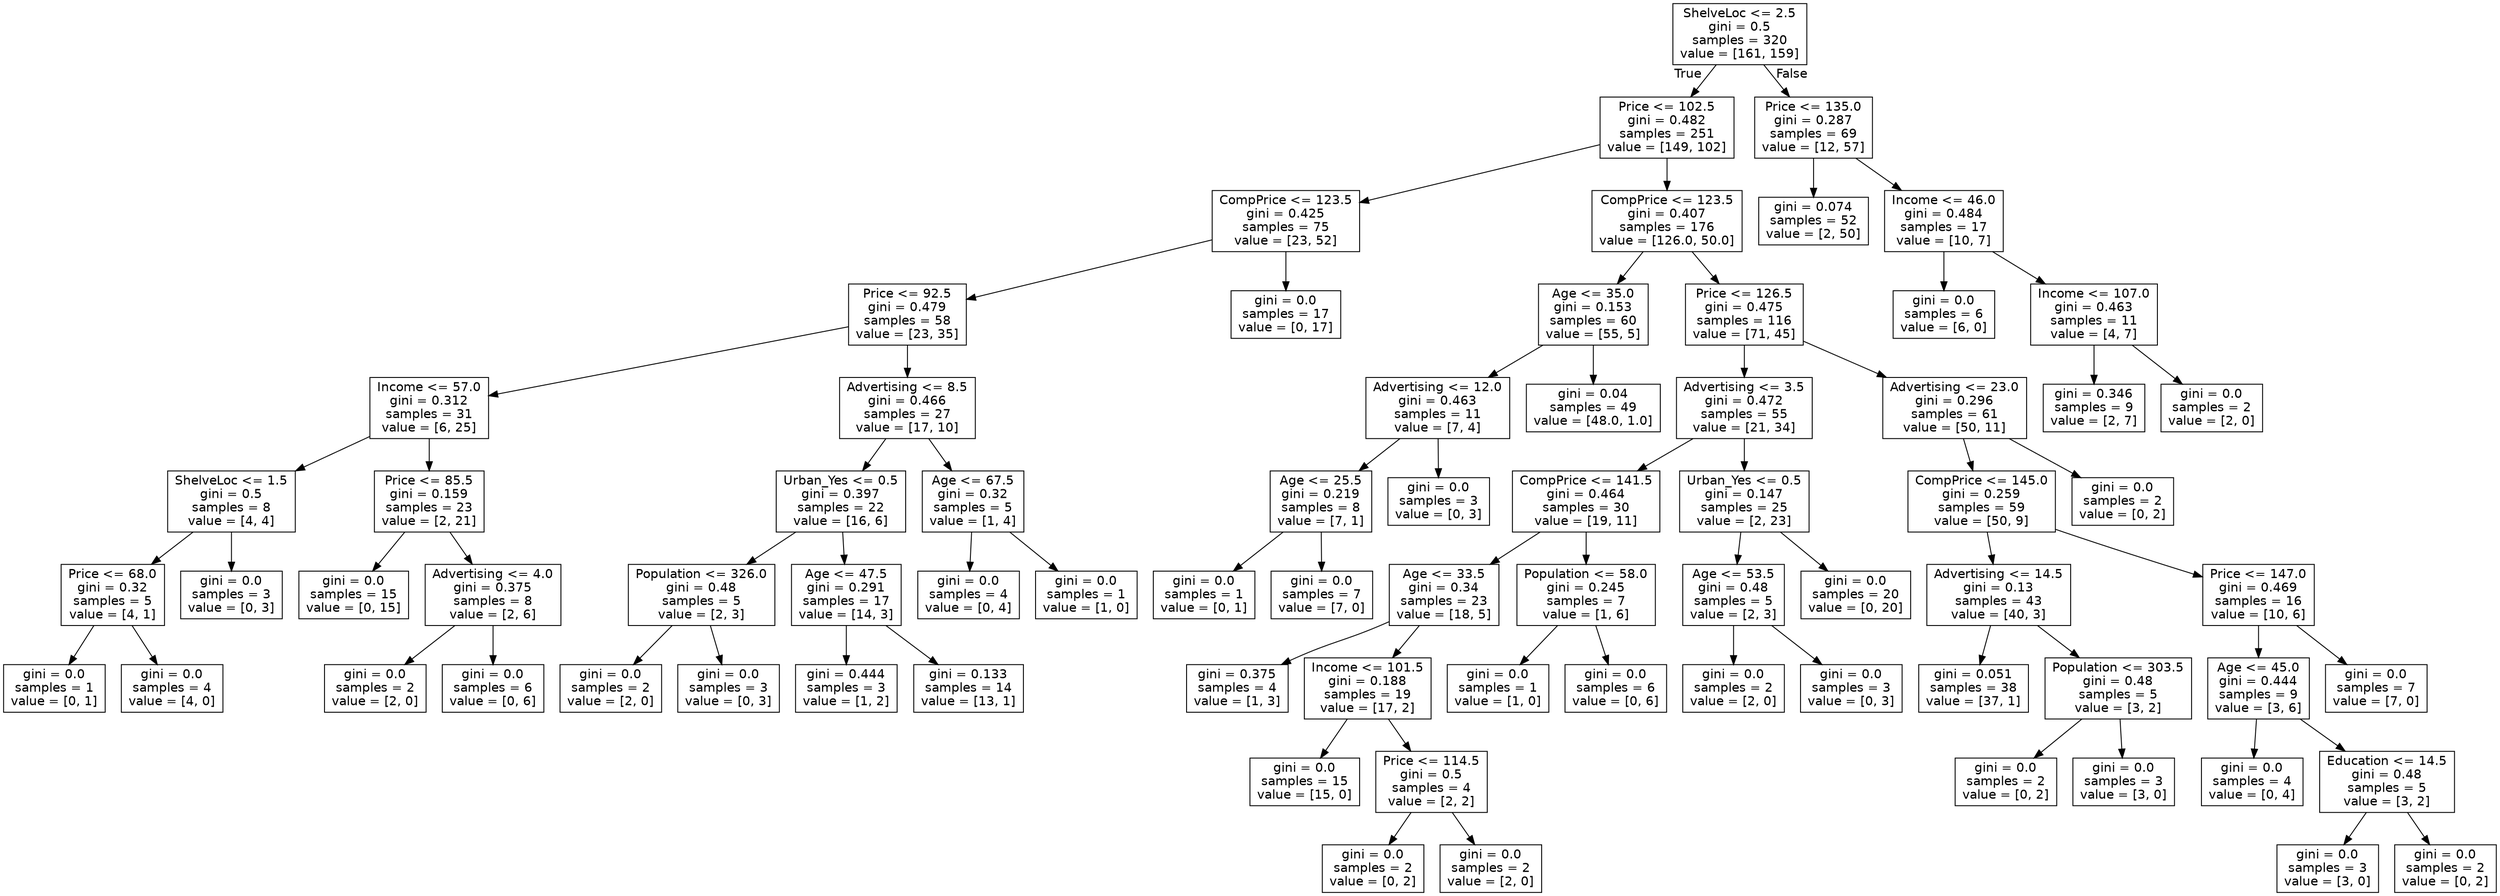 digraph Tree {
node [shape=box, fontname="helvetica"] ;
edge [fontname="helvetica"] ;
0 [label="ShelveLoc <= 2.5\ngini = 0.5\nsamples = 320\nvalue = [161, 159]"] ;
1 [label="Price <= 102.5\ngini = 0.482\nsamples = 251\nvalue = [149, 102]"] ;
0 -> 1 [labeldistance=2.5, labelangle=45, headlabel="True"] ;
2 [label="CompPrice <= 123.5\ngini = 0.425\nsamples = 75\nvalue = [23, 52]"] ;
1 -> 2 ;
3 [label="Price <= 92.5\ngini = 0.479\nsamples = 58\nvalue = [23, 35]"] ;
2 -> 3 ;
4 [label="Income <= 57.0\ngini = 0.312\nsamples = 31\nvalue = [6, 25]"] ;
3 -> 4 ;
5 [label="ShelveLoc <= 1.5\ngini = 0.5\nsamples = 8\nvalue = [4, 4]"] ;
4 -> 5 ;
6 [label="Price <= 68.0\ngini = 0.32\nsamples = 5\nvalue = [4, 1]"] ;
5 -> 6 ;
7 [label="gini = 0.0\nsamples = 1\nvalue = [0, 1]"] ;
6 -> 7 ;
8 [label="gini = 0.0\nsamples = 4\nvalue = [4, 0]"] ;
6 -> 8 ;
9 [label="gini = 0.0\nsamples = 3\nvalue = [0, 3]"] ;
5 -> 9 ;
10 [label="Price <= 85.5\ngini = 0.159\nsamples = 23\nvalue = [2, 21]"] ;
4 -> 10 ;
11 [label="gini = 0.0\nsamples = 15\nvalue = [0, 15]"] ;
10 -> 11 ;
12 [label="Advertising <= 4.0\ngini = 0.375\nsamples = 8\nvalue = [2, 6]"] ;
10 -> 12 ;
13 [label="gini = 0.0\nsamples = 2\nvalue = [2, 0]"] ;
12 -> 13 ;
14 [label="gini = 0.0\nsamples = 6\nvalue = [0, 6]"] ;
12 -> 14 ;
15 [label="Advertising <= 8.5\ngini = 0.466\nsamples = 27\nvalue = [17, 10]"] ;
3 -> 15 ;
16 [label="Urban_Yes <= 0.5\ngini = 0.397\nsamples = 22\nvalue = [16, 6]"] ;
15 -> 16 ;
17 [label="Population <= 326.0\ngini = 0.48\nsamples = 5\nvalue = [2, 3]"] ;
16 -> 17 ;
18 [label="gini = 0.0\nsamples = 2\nvalue = [2, 0]"] ;
17 -> 18 ;
19 [label="gini = 0.0\nsamples = 3\nvalue = [0, 3]"] ;
17 -> 19 ;
20 [label="Age <= 47.5\ngini = 0.291\nsamples = 17\nvalue = [14, 3]"] ;
16 -> 20 ;
21 [label="gini = 0.444\nsamples = 3\nvalue = [1, 2]"] ;
20 -> 21 ;
22 [label="gini = 0.133\nsamples = 14\nvalue = [13, 1]"] ;
20 -> 22 ;
23 [label="Age <= 67.5\ngini = 0.32\nsamples = 5\nvalue = [1, 4]"] ;
15 -> 23 ;
24 [label="gini = 0.0\nsamples = 4\nvalue = [0, 4]"] ;
23 -> 24 ;
25 [label="gini = 0.0\nsamples = 1\nvalue = [1, 0]"] ;
23 -> 25 ;
26 [label="gini = 0.0\nsamples = 17\nvalue = [0, 17]"] ;
2 -> 26 ;
27 [label="CompPrice <= 123.5\ngini = 0.407\nsamples = 176\nvalue = [126.0, 50.0]"] ;
1 -> 27 ;
28 [label="Age <= 35.0\ngini = 0.153\nsamples = 60\nvalue = [55, 5]"] ;
27 -> 28 ;
29 [label="Advertising <= 12.0\ngini = 0.463\nsamples = 11\nvalue = [7, 4]"] ;
28 -> 29 ;
30 [label="Age <= 25.5\ngini = 0.219\nsamples = 8\nvalue = [7, 1]"] ;
29 -> 30 ;
31 [label="gini = 0.0\nsamples = 1\nvalue = [0, 1]"] ;
30 -> 31 ;
32 [label="gini = 0.0\nsamples = 7\nvalue = [7, 0]"] ;
30 -> 32 ;
33 [label="gini = 0.0\nsamples = 3\nvalue = [0, 3]"] ;
29 -> 33 ;
34 [label="gini = 0.04\nsamples = 49\nvalue = [48.0, 1.0]"] ;
28 -> 34 ;
35 [label="Price <= 126.5\ngini = 0.475\nsamples = 116\nvalue = [71, 45]"] ;
27 -> 35 ;
36 [label="Advertising <= 3.5\ngini = 0.472\nsamples = 55\nvalue = [21, 34]"] ;
35 -> 36 ;
37 [label="CompPrice <= 141.5\ngini = 0.464\nsamples = 30\nvalue = [19, 11]"] ;
36 -> 37 ;
38 [label="Age <= 33.5\ngini = 0.34\nsamples = 23\nvalue = [18, 5]"] ;
37 -> 38 ;
39 [label="gini = 0.375\nsamples = 4\nvalue = [1, 3]"] ;
38 -> 39 ;
40 [label="Income <= 101.5\ngini = 0.188\nsamples = 19\nvalue = [17, 2]"] ;
38 -> 40 ;
41 [label="gini = 0.0\nsamples = 15\nvalue = [15, 0]"] ;
40 -> 41 ;
42 [label="Price <= 114.5\ngini = 0.5\nsamples = 4\nvalue = [2, 2]"] ;
40 -> 42 ;
43 [label="gini = 0.0\nsamples = 2\nvalue = [0, 2]"] ;
42 -> 43 ;
44 [label="gini = 0.0\nsamples = 2\nvalue = [2, 0]"] ;
42 -> 44 ;
45 [label="Population <= 58.0\ngini = 0.245\nsamples = 7\nvalue = [1, 6]"] ;
37 -> 45 ;
46 [label="gini = 0.0\nsamples = 1\nvalue = [1, 0]"] ;
45 -> 46 ;
47 [label="gini = 0.0\nsamples = 6\nvalue = [0, 6]"] ;
45 -> 47 ;
48 [label="Urban_Yes <= 0.5\ngini = 0.147\nsamples = 25\nvalue = [2, 23]"] ;
36 -> 48 ;
49 [label="Age <= 53.5\ngini = 0.48\nsamples = 5\nvalue = [2, 3]"] ;
48 -> 49 ;
50 [label="gini = 0.0\nsamples = 2\nvalue = [2, 0]"] ;
49 -> 50 ;
51 [label="gini = 0.0\nsamples = 3\nvalue = [0, 3]"] ;
49 -> 51 ;
52 [label="gini = 0.0\nsamples = 20\nvalue = [0, 20]"] ;
48 -> 52 ;
53 [label="Advertising <= 23.0\ngini = 0.296\nsamples = 61\nvalue = [50, 11]"] ;
35 -> 53 ;
54 [label="CompPrice <= 145.0\ngini = 0.259\nsamples = 59\nvalue = [50, 9]"] ;
53 -> 54 ;
55 [label="Advertising <= 14.5\ngini = 0.13\nsamples = 43\nvalue = [40, 3]"] ;
54 -> 55 ;
56 [label="gini = 0.051\nsamples = 38\nvalue = [37, 1]"] ;
55 -> 56 ;
57 [label="Population <= 303.5\ngini = 0.48\nsamples = 5\nvalue = [3, 2]"] ;
55 -> 57 ;
58 [label="gini = 0.0\nsamples = 2\nvalue = [0, 2]"] ;
57 -> 58 ;
59 [label="gini = 0.0\nsamples = 3\nvalue = [3, 0]"] ;
57 -> 59 ;
60 [label="Price <= 147.0\ngini = 0.469\nsamples = 16\nvalue = [10, 6]"] ;
54 -> 60 ;
61 [label="Age <= 45.0\ngini = 0.444\nsamples = 9\nvalue = [3, 6]"] ;
60 -> 61 ;
62 [label="gini = 0.0\nsamples = 4\nvalue = [0, 4]"] ;
61 -> 62 ;
63 [label="Education <= 14.5\ngini = 0.48\nsamples = 5\nvalue = [3, 2]"] ;
61 -> 63 ;
64 [label="gini = 0.0\nsamples = 3\nvalue = [3, 0]"] ;
63 -> 64 ;
65 [label="gini = 0.0\nsamples = 2\nvalue = [0, 2]"] ;
63 -> 65 ;
66 [label="gini = 0.0\nsamples = 7\nvalue = [7, 0]"] ;
60 -> 66 ;
67 [label="gini = 0.0\nsamples = 2\nvalue = [0, 2]"] ;
53 -> 67 ;
68 [label="Price <= 135.0\ngini = 0.287\nsamples = 69\nvalue = [12, 57]"] ;
0 -> 68 [labeldistance=2.5, labelangle=-45, headlabel="False"] ;
69 [label="gini = 0.074\nsamples = 52\nvalue = [2, 50]"] ;
68 -> 69 ;
70 [label="Income <= 46.0\ngini = 0.484\nsamples = 17\nvalue = [10, 7]"] ;
68 -> 70 ;
71 [label="gini = 0.0\nsamples = 6\nvalue = [6, 0]"] ;
70 -> 71 ;
72 [label="Income <= 107.0\ngini = 0.463\nsamples = 11\nvalue = [4, 7]"] ;
70 -> 72 ;
73 [label="gini = 0.346\nsamples = 9\nvalue = [2, 7]"] ;
72 -> 73 ;
74 [label="gini = 0.0\nsamples = 2\nvalue = [2, 0]"] ;
72 -> 74 ;
}